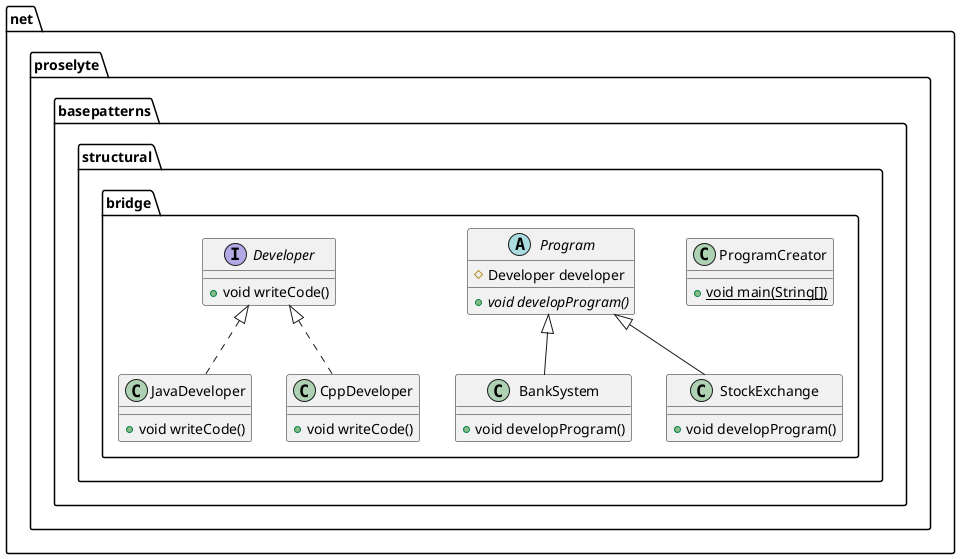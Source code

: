 @startuml
class net.proselyte.basepatterns.structural.bridge.JavaDeveloper {
+ void writeCode()
}

class net.proselyte.basepatterns.structural.bridge.BankSystem {
+ void developProgram()
}

class net.proselyte.basepatterns.structural.bridge.ProgramCreator {
+ {static} void main(String[])
}

class net.proselyte.basepatterns.structural.bridge.StockExchange {
+ void developProgram()
}

class net.proselyte.basepatterns.structural.bridge.CppDeveloper {
+ void writeCode()
}

abstract class net.proselyte.basepatterns.structural.bridge.Program {
# Developer developer
+ {abstract}void developProgram()
}


interface net.proselyte.basepatterns.structural.bridge.Developer {
+ void writeCode()
}



net.proselyte.basepatterns.structural.bridge.Developer <|.. net.proselyte.basepatterns.structural.bridge.JavaDeveloper
net.proselyte.basepatterns.structural.bridge.Program <|-- net.proselyte.basepatterns.structural.bridge.BankSystem
net.proselyte.basepatterns.structural.bridge.Program <|-- net.proselyte.basepatterns.structural.bridge.StockExchange
net.proselyte.basepatterns.structural.bridge.Developer <|.. net.proselyte.basepatterns.structural.bridge.CppDeveloper
@enduml